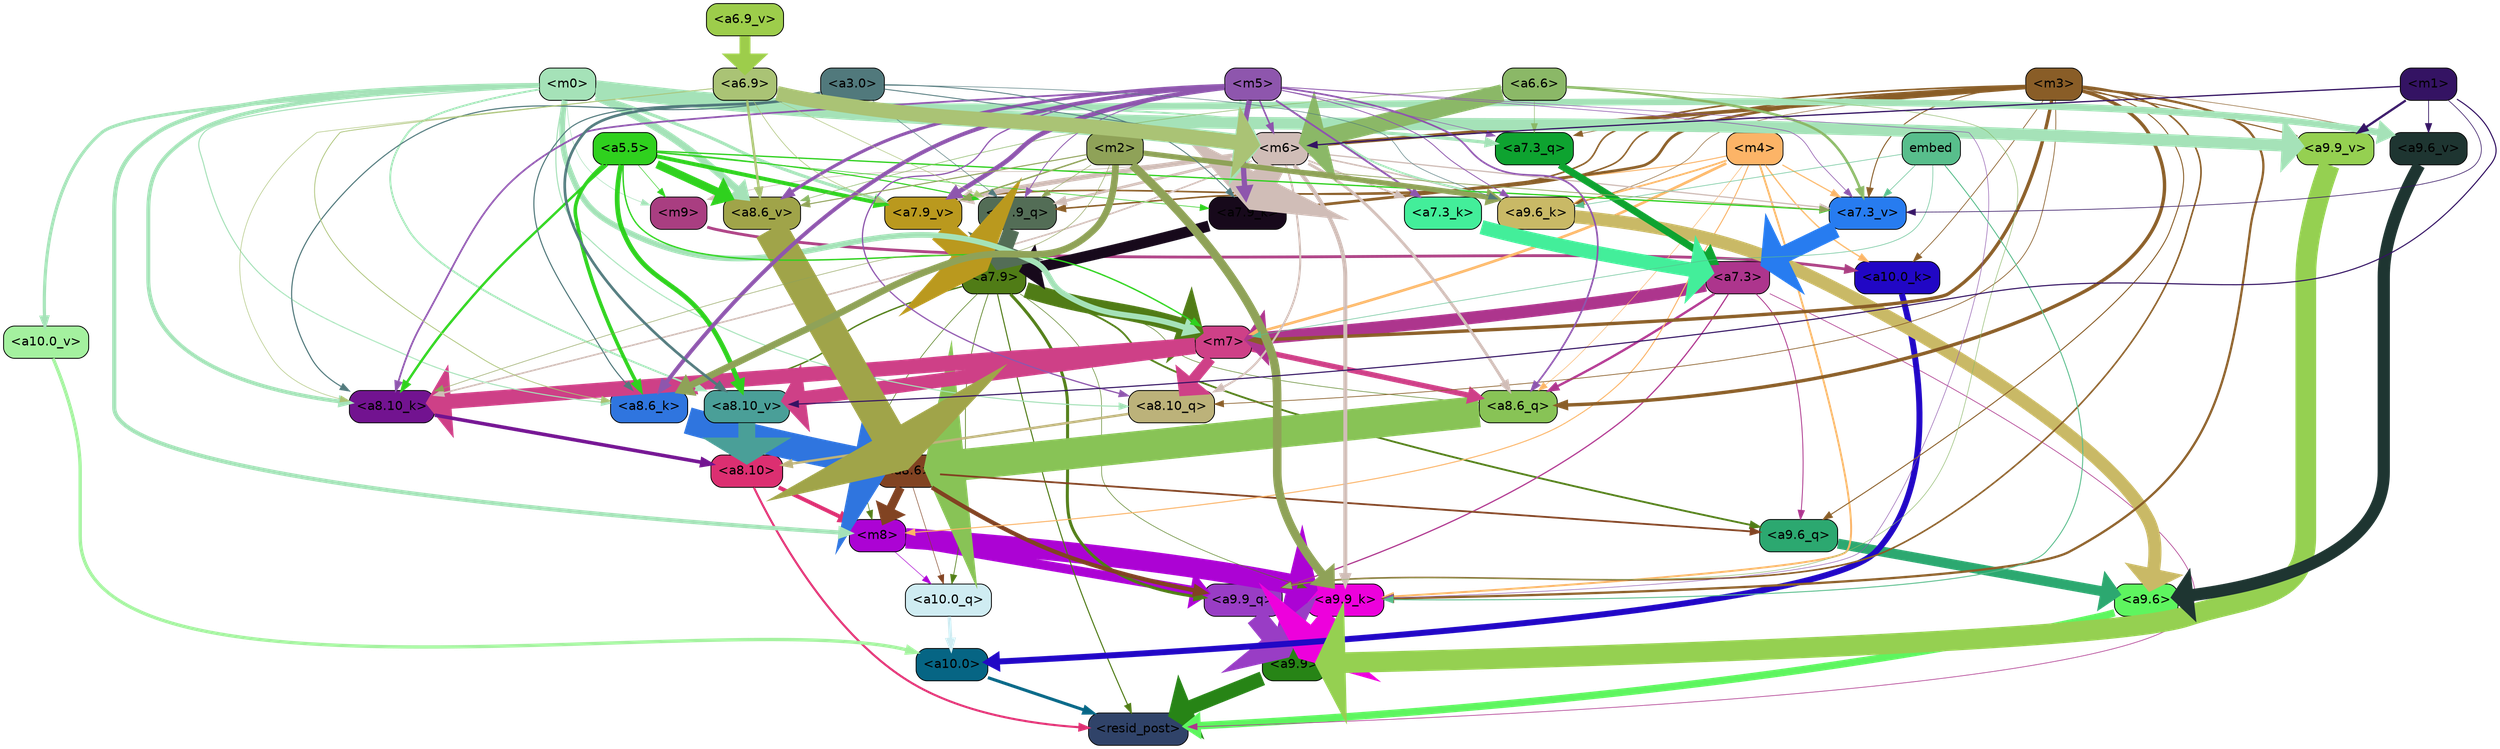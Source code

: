 strict digraph "" {
	graph [bgcolor=transparent,
		layout=dot,
		overlap=false,
		splines=true
	];
	"<a10.0>"	[color=black,
		fillcolor="#066584",
		fontname=Helvetica,
		shape=box,
		style="filled, rounded"];
	"<resid_post>"	[color=black,
		fillcolor="#304369",
		fontname=Helvetica,
		shape=box,
		style="filled, rounded"];
	"<a10.0>" -> "<resid_post>"	[color="#066584",
		penwidth=3.4253244400024414];
	"<a9.9>"	[color=black,
		fillcolor="#278416",
		fontname=Helvetica,
		shape=box,
		style="filled, rounded"];
	"<a9.9>" -> "<resid_post>"	[color="#278416",
		penwidth=16.05378818511963];
	"<a9.6>"	[color=black,
		fillcolor="#5ef55f",
		fontname=Helvetica,
		shape=box,
		style="filled, rounded"];
	"<a9.6>" -> "<resid_post>"	[color="#5ef55f",
		penwidth=8.33797836303711];
	"<a8.10>"	[color=black,
		fillcolor="#dc2f71",
		fontname=Helvetica,
		shape=box,
		style="filled, rounded"];
	"<a8.10>" -> "<resid_post>"	[color="#dc2f71",
		penwidth=2.3390636444091797];
	"<m8>"	[color=black,
		fillcolor="#ac03d4",
		fontname=Helvetica,
		shape=box,
		style="filled, rounded"];
	"<a8.10>" -> "<m8>"	[color="#dc2f71",
		penwidth=4.388927459716797];
	"<a7.9>"	[color=black,
		fillcolor="#507c16",
		fontname=Helvetica,
		shape=box,
		style="filled, rounded"];
	"<a7.9>" -> "<resid_post>"	[color="#507c16",
		penwidth=1.1926651000976562];
	"<a10.0_q>"	[color=black,
		fillcolor="#cfecf2",
		fontname=Helvetica,
		shape=box,
		style="filled, rounded"];
	"<a7.9>" -> "<a10.0_q>"	[color="#507c16",
		penwidth=0.7811813354492188];
	"<a7.9>" -> "<m8>"	[color="#507c16",
		penwidth=0.6738662719726562];
	"<a9.9_q>"	[color=black,
		fillcolor="#993dc5",
		fontname=Helvetica,
		shape=box,
		style="filled, rounded"];
	"<a7.9>" -> "<a9.9_q>"	[color="#507c16",
		penwidth=3.33896541595459];
	"<a9.6_q>"	[color=black,
		fillcolor="#2ca870",
		fontname=Helvetica,
		shape=box,
		style="filled, rounded"];
	"<a7.9>" -> "<a9.6_q>"	[color="#507c16",
		penwidth=2.0531044006347656];
	"<a9.9_k>"	[color=black,
		fillcolor="#ed01dc",
		fontname=Helvetica,
		shape=box,
		style="filled, rounded"];
	"<a7.9>" -> "<a9.9_k>"	[color="#507c16",
		penwidth=0.6];
	"<a8.6_q>"	[color=black,
		fillcolor="#88c356",
		fontname=Helvetica,
		shape=box,
		style="filled, rounded"];
	"<a7.9>" -> "<a8.6_q>"	[color="#507c16",
		penwidth=0.6];
	"<a8.6_k>"	[color=black,
		fillcolor="#2f75df",
		fontname=Helvetica,
		shape=box,
		style="filled, rounded"];
	"<a7.9>" -> "<a8.6_k>"	[color="#507c16",
		penwidth=1.5751152038574219];
	"<m7>"	[color=black,
		fillcolor="#ce4087",
		fontname=Helvetica,
		shape=box,
		style="filled, rounded"];
	"<a7.9>" -> "<m7>"	[color="#507c16",
		penwidth=17.67833709716797];
	"<a7.3>"	[color=black,
		fillcolor="#ad358d",
		fontname=Helvetica,
		shape=box,
		style="filled, rounded"];
	"<a7.3>" -> "<resid_post>"	[color="#ad358d",
		penwidth=0.7339706420898438];
	"<a7.3>" -> "<a9.9_q>"	[color="#ad358d",
		penwidth=1.3609809875488281];
	"<a7.3>" -> "<a9.6_q>"	[color="#ad358d",
		penwidth=0.9587650299072266];
	"<a7.3>" -> "<a8.6_q>"	[color="#ad358d",
		penwidth=2.597522735595703];
	"<a7.3>" -> "<m7>"	[color="#ad358d",
		penwidth=13.925512313842773];
	"<a10.0_q>" -> "<a10.0>"	[color="#cfecf2",
		penwidth=3.861766815185547];
	"<a10.0_k>"	[color=black,
		fillcolor="#2107c5",
		fontname=Helvetica,
		shape=box,
		style="filled, rounded"];
	"<a10.0_k>" -> "<a10.0>"	[color="#2107c5",
		penwidth=6.691814422607422];
	"<a10.0_v>"	[color=black,
		fillcolor="#a4f19f",
		fontname=Helvetica,
		shape=box,
		style="filled, rounded"];
	"<a10.0_v>" -> "<a10.0>"	[color="#a4f19f",
		penwidth=3.703948974609375];
	"<m8>" -> "<a10.0_q>"	[color="#ac03d4",
		penwidth=0.6];
	"<m8>" -> "<a9.9_q>"	[color="#ac03d4",
		penwidth=10.407995223999023];
	"<m8>" -> "<a9.9_k>"	[color="#ac03d4",
		penwidth=22.67278480529785];
	"<a8.6>"	[color=black,
		fillcolor="#814322",
		fontname=Helvetica,
		shape=box,
		style="filled, rounded"];
	"<a8.6>" -> "<a10.0_q>"	[color="#814322",
		penwidth=0.6];
	"<a8.6>" -> "<m8>"	[color="#814322",
		penwidth=9.616483688354492];
	"<a8.6>" -> "<a9.9_q>"	[color="#814322",
		penwidth=4.681654930114746];
	"<a8.6>" -> "<a9.6_q>"	[color="#814322",
		penwidth=2.0046749114990234];
	"<m9>"	[color=black,
		fillcolor="#a93e81",
		fontname=Helvetica,
		shape=box,
		style="filled, rounded"];
	"<m9>" -> "<a10.0_k>"	[color="#a93e81",
		penwidth=3.1536026000976562];
	"<m4>"	[color=black,
		fillcolor="#fcb467",
		fontname=Helvetica,
		shape=box,
		style="filled, rounded"];
	"<m4>" -> "<a10.0_k>"	[color="#fcb467",
		penwidth=1.4532089233398438];
	"<m4>" -> "<m8>"	[color="#fcb467",
		penwidth=1.1121444702148438];
	"<m4>" -> "<a9.9_k>"	[color="#fcb467",
		penwidth=2.1296005249023438];
	"<a9.6_k>"	[color=black,
		fillcolor="#c9b966",
		fontname=Helvetica,
		shape=box,
		style="filled, rounded"];
	"<m4>" -> "<a9.6_k>"	[color="#fcb467",
		penwidth=1.93524169921875];
	"<m4>" -> "<a8.6_q>"	[color="#fcb467",
		penwidth=0.6086311340332031];
	"<m4>" -> "<m7>"	[color="#fcb467",
		penwidth=2.9153175354003906];
	"<a7.9_k>"	[color=black,
		fillcolor="#17091b",
		fontname=Helvetica,
		shape=box,
		style="filled, rounded"];
	"<m4>" -> "<a7.9_k>"	[color="#fcb467",
		penwidth=1.0983266830444336];
	"<a7.3_v>"	[color=black,
		fillcolor="#277cf0",
		fontname=Helvetica,
		shape=box,
		style="filled, rounded"];
	"<m4>" -> "<a7.3_v>"	[color="#fcb467",
		penwidth=1.2746734619140625];
	"<m3>"	[color=black,
		fillcolor="#895d27",
		fontname=Helvetica,
		shape=box,
		style="filled, rounded"];
	"<m3>" -> "<a10.0_k>"	[color="#895d27",
		penwidth=0.8012542724609375];
	"<m6>"	[color=black,
		fillcolor="#d0bdb7",
		fontname=Helvetica,
		shape=box,
		style="filled, rounded"];
	"<m3>" -> "<m6>"	[color="#895d27",
		penwidth=4.0873308181762695];
	"<m3>" -> "<a9.9_q>"	[color="#895d27",
		penwidth=1.8098411560058594];
	"<m3>" -> "<a9.6_q>"	[color="#895d27",
		penwidth=1.0731983184814453];
	"<m3>" -> "<a9.9_k>"	[color="#895d27",
		penwidth=2.538074493408203];
	"<m3>" -> "<a9.6_k>"	[color="#895d27",
		penwidth=0.6];
	"<a9.9_v>"	[color=black,
		fillcolor="#95d051",
		fontname=Helvetica,
		shape=box,
		style="filled, rounded"];
	"<m3>" -> "<a9.9_v>"	[color="#895d27",
		penwidth=1.1908531188964844];
	"<a9.6_v>"	[color=black,
		fillcolor="#1e3531",
		fontname=Helvetica,
		shape=box,
		style="filled, rounded"];
	"<m3>" -> "<a9.6_v>"	[color="#895d27",
		penwidth=0.6];
	"<a8.10_q>"	[color=black,
		fillcolor="#bcb27a",
		fontname=Helvetica,
		shape=box,
		style="filled, rounded"];
	"<m3>" -> "<a8.10_q>"	[color="#895d27",
		penwidth=0.7969093322753906];
	"<m3>" -> "<a8.6_q>"	[color="#895d27",
		penwidth=3.8069801330566406];
	"<m3>" -> "<m7>"	[color="#895d27",
		penwidth=3.7463531494140625];
	"<a7.9_q>"	[color=black,
		fillcolor="#536d56",
		fontname=Helvetica,
		shape=box,
		style="filled, rounded"];
	"<m3>" -> "<a7.9_q>"	[color="#895d27",
		penwidth=1.7077007293701172];
	"<a7.3_q>"	[color=black,
		fillcolor="#0ea330",
		fontname=Helvetica,
		shape=box,
		style="filled, rounded"];
	"<m3>" -> "<a7.3_q>"	[color="#895d27",
		penwidth=0.6810226440429688];
	"<m3>" -> "<a7.9_k>"	[color="#895d27",
		penwidth=3.0535898208618164];
	"<a7.9_v>"	[color=black,
		fillcolor="#ba991e",
		fontname=Helvetica,
		shape=box,
		style="filled, rounded"];
	"<m3>" -> "<a7.9_v>"	[color="#895d27",
		penwidth=1.8027725219726562];
	"<m3>" -> "<a7.3_v>"	[color="#895d27",
		penwidth=1.0946578979492188];
	"<m0>"	[color=black,
		fillcolor="#a5e2b8",
		fontname=Helvetica,
		shape=box,
		style="filled, rounded"];
	"<m0>" -> "<a10.0_v>"	[color="#a5e2b8",
		penwidth=3.520832061767578];
	"<m0>" -> "<m8>"	[color="#a5e2b8",
		penwidth=4.624839782714844];
	"<m0>" -> "<m9>"	[color="#a5e2b8",
		penwidth=0.6];
	"<m0>" -> "<m6>"	[color="#a5e2b8",
		penwidth=18.578011751174927];
	"<m0>" -> "<a9.6_k>"	[color="#a5e2b8",
		penwidth=2.0742149353027344];
	"<m0>" -> "<a9.9_v>"	[color="#a5e2b8",
		penwidth=13.6649169921875];
	"<m0>" -> "<a9.6_v>"	[color="#a5e2b8",
		penwidth=7.575786590576172];
	"<m0>" -> "<a8.10_q>"	[color="#a5e2b8",
		penwidth=1.1731605529785156];
	"<a8.10_k>"	[color=black,
		fillcolor="#721390",
		fontname=Helvetica,
		shape=box,
		style="filled, rounded"];
	"<m0>" -> "<a8.10_k>"	[color="#a5e2b8",
		penwidth=4.350425720214844];
	"<m0>" -> "<a8.6_k>"	[color="#a5e2b8",
		penwidth=1.1486854553222656];
	"<a8.10_v>"	[color=black,
		fillcolor="#4a9f98",
		fontname=Helvetica,
		shape=box,
		style="filled, rounded"];
	"<m0>" -> "<a8.10_v>"	[color="#a5e2b8",
		penwidth=2.0526657104492188];
	"<a8.6_v>"	[color=black,
		fillcolor="#a0a449",
		fontname=Helvetica,
		shape=box,
		style="filled, rounded"];
	"<m0>" -> "<a8.6_v>"	[color="#a5e2b8",
		penwidth=7.951751708984375];
	"<m0>" -> "<m7>"	[color="#a5e2b8",
		penwidth=6.283721923828125];
	"<m0>" -> "<a7.3_q>"	[color="#a5e2b8",
		penwidth=3.6216583251953125];
	"<m0>" -> "<a7.9_v>"	[color="#a5e2b8",
		penwidth=3.447589874267578];
	"<m6>" -> "<m9>"	[color="#d0bdb7",
		penwidth=0.7276992797851562];
	"<m6>" -> "<a9.9_k>"	[color="#d0bdb7",
		penwidth=4.405937194824219];
	"<m6>" -> "<a9.6_k>"	[color="#d0bdb7",
		penwidth=1.6540985107421875];
	"<m6>" -> "<a8.10_q>"	[color="#d0bdb7",
		penwidth=2.2618331909179688];
	"<m6>" -> "<a8.6_q>"	[color="#d0bdb7",
		penwidth=3.241657257080078];
	"<m6>" -> "<a8.10_k>"	[color="#d0bdb7",
		penwidth=1.733642578125];
	"<m6>" -> "<a7.9_q>"	[color="#d0bdb7",
		penwidth=2.9651412963867188];
	"<m6>" -> "<a7.9_k>"	[color="#d0bdb7",
		penwidth=29.52049446105957];
	"<a7.3_k>"	[color=black,
		fillcolor="#43ee9a",
		fontname=Helvetica,
		shape=box,
		style="filled, rounded"];
	"<m6>" -> "<a7.3_k>"	[color="#d0bdb7",
		penwidth=1.8433246612548828];
	"<m6>" -> "<a7.9_v>"	[color="#d0bdb7",
		penwidth=5.381137847900391];
	"<m6>" -> "<a7.3_v>"	[color="#d0bdb7",
		penwidth=1.3778877258300781];
	"<a5.5>"	[color=black,
		fillcolor="#2fd11e",
		fontname=Helvetica,
		shape=box,
		style="filled, rounded"];
	"<a5.5>" -> "<m9>"	[color="#2fd11e",
		penwidth=0.6];
	"<a5.5>" -> "<a8.10_k>"	[color="#2fd11e",
		penwidth=2.6749038696289062];
	"<a5.5>" -> "<a8.6_k>"	[color="#2fd11e",
		penwidth=3.9810218811035156];
	"<a5.5>" -> "<a8.10_v>"	[color="#2fd11e",
		penwidth=5.2978057861328125];
	"<a5.5>" -> "<a8.6_v>"	[color="#2fd11e",
		penwidth=9.177913665771484];
	"<a5.5>" -> "<m7>"	[color="#2fd11e",
		penwidth=1.5525360107421875];
	"<a5.5>" -> "<a7.9_q>"	[color="#2fd11e",
		penwidth=1.22930908203125];
	"<a5.5>" -> "<a7.9_k>"	[color="#2fd11e",
		penwidth=0.6708955764770508];
	"<a5.5>" -> "<a7.9_v>"	[color="#2fd11e",
		penwidth=4.432796478271484];
	"<a5.5>" -> "<a7.3_v>"	[color="#2fd11e",
		penwidth=1.4417800903320312];
	"<a9.9_q>" -> "<a9.9>"	[color="#993dc5",
		penwidth=23.20368194580078];
	"<a9.6_q>" -> "<a9.6>"	[color="#2ca870",
		penwidth=11.181507110595703];
	"<a9.9_k>" -> "<a9.9>"	[color="#ed01dc",
		penwidth=26.641464233398438];
	"<a9.6_k>" -> "<a9.6>"	[color="#c9b966",
		penwidth=14.532459259033203];
	"<a9.9_v>" -> "<a9.9>"	[color="#95d051",
		penwidth=23.02225112915039];
	"<a9.6_v>" -> "<a9.6>"	[color="#1e3531",
		penwidth=13.634431838989258];
	"<a6.6>"	[color=black,
		fillcolor="#8bb867",
		fontname=Helvetica,
		shape=box,
		style="filled, rounded"];
	"<a6.6>" -> "<m6>"	[color="#8bb867",
		penwidth=19.58005142211914];
	"<a6.6>" -> "<a9.9_q>"	[color="#8bb867",
		penwidth=0.6];
	"<a6.6>" -> "<a8.6_v>"	[color="#8bb867",
		penwidth=0.6731643676757812];
	"<a6.6>" -> "<a7.3_q>"	[color="#8bb867",
		penwidth=0.6];
	"<a6.6>" -> "<a7.3_v>"	[color="#8bb867",
		penwidth=2.8381996154785156];
	"<m5>"	[color=black,
		fillcolor="#8e56ad",
		fontname=Helvetica,
		shape=box,
		style="filled, rounded"];
	"<m5>" -> "<m6>"	[color="#8e56ad",
		penwidth=1.7808427810668945];
	"<m5>" -> "<a9.9_k>"	[color="#8e56ad",
		penwidth=0.6];
	"<m5>" -> "<a9.6_k>"	[color="#8e56ad",
		penwidth=0.9087238311767578];
	"<m5>" -> "<a8.10_q>"	[color="#8e56ad",
		penwidth=1.3886604309082031];
	"<m5>" -> "<a8.6_q>"	[color="#8e56ad",
		penwidth=1.8975334167480469];
	"<m5>" -> "<a8.10_k>"	[color="#8e56ad",
		penwidth=1.9560012817382812];
	"<m5>" -> "<a8.6_k>"	[color="#8e56ad",
		penwidth=4.4348602294921875];
	"<m5>" -> "<a8.6_v>"	[color="#8e56ad",
		penwidth=3.547332763671875];
	"<m5>" -> "<a7.9_q>"	[color="#8e56ad",
		penwidth=0.9239292144775391];
	"<m5>" -> "<a7.3_q>"	[color="#8e56ad",
		penwidth=0.6050910949707031];
	"<m5>" -> "<a7.9_k>"	[color="#8e56ad",
		penwidth=5.895898818969727];
	"<m5>" -> "<a7.3_k>"	[color="#8e56ad",
		penwidth=2.047999382019043];
	"<m5>" -> "<a7.9_v>"	[color="#8e56ad",
		penwidth=5.163473129272461];
	"<m5>" -> "<a7.3_v>"	[color="#8e56ad",
		penwidth=0.7120857238769531];
	"<m2>"	[color=black,
		fillcolor="#8fa258",
		fontname=Helvetica,
		shape=box,
		style="filled, rounded"];
	"<m2>" -> "<a9.9_k>"	[color="#8fa258",
		penwidth=9.546476364135742];
	"<m2>" -> "<a9.6_k>"	[color="#8fa258",
		penwidth=5.765581130981445];
	"<m2>" -> "<a8.10_k>"	[color="#8fa258",
		penwidth=0.6];
	"<m2>" -> "<a8.6_k>"	[color="#8fa258",
		penwidth=7.5130767822265625];
	"<m2>" -> "<a8.6_v>"	[color="#8fa258",
		penwidth=1.1399917602539062];
	"<m2>" -> "<a7.9_q>"	[color="#8fa258",
		penwidth=0.6];
	"<m2>" -> "<a7.9_v>"	[color="#8fa258",
		penwidth=1.5795440673828125];
	"<m2>" -> "<a7.3_v>"	[color="#8fa258",
		penwidth=0.8394660949707031];
	embed	[color=black,
		fillcolor="#58be8c",
		fontname=Helvetica,
		shape=box,
		style="filled, rounded"];
	embed -> "<a9.9_k>"	[color="#58be8c",
		penwidth=1.044057846069336];
	embed -> "<a9.6_k>"	[color="#58be8c",
		penwidth=0.6];
	embed -> "<m7>"	[color="#58be8c",
		penwidth=0.6];
	embed -> "<a7.3_v>"	[color="#58be8c",
		penwidth=0.6];
	"<a3.0>"	[color=black,
		fillcolor="#51797c",
		fontname=Helvetica,
		shape=box,
		style="filled, rounded"];
	"<a3.0>" -> "<m6>"	[color="#51797c",
		penwidth=0.9893608093261719];
	"<a3.0>" -> "<a9.6_k>"	[color="#51797c",
		penwidth=0.6];
	"<a3.0>" -> "<a8.10_k>"	[color="#51797c",
		penwidth=1.2375259399414062];
	"<a3.0>" -> "<a8.6_k>"	[color="#51797c",
		penwidth=1.2278594970703125];
	"<a3.0>" -> "<a8.10_v>"	[color="#51797c",
		penwidth=2.9724464416503906];
	"<a3.0>" -> "<a7.9_q>"	[color="#51797c",
		penwidth=0.6];
	"<a3.0>" -> "<a7.9_k>"	[color="#51797c",
		penwidth=0.9558658599853516];
	"<m1>"	[color=black,
		fillcolor="#341363",
		fontname=Helvetica,
		shape=box,
		style="filled, rounded"];
	"<m1>" -> "<m6>"	[color="#341363",
		penwidth=1.3794612884521484];
	"<m1>" -> "<a9.9_v>"	[color="#341363",
		penwidth=2.484710693359375];
	"<m1>" -> "<a9.6_v>"	[color="#341363",
		penwidth=0.8296928405761719];
	"<m1>" -> "<a8.10_v>"	[color="#341363",
		penwidth=1.2231903076171875];
	"<m1>" -> "<a7.3_v>"	[color="#341363",
		penwidth=0.7203178405761719];
	"<a8.10_q>" -> "<a8.10>"	[color="#bcb27a",
		penwidth=2.6974411010742188];
	"<a8.6_q>" -> "<a8.6>"	[color="#88c356",
		penwidth=34.91962909698486];
	"<a8.10_k>" -> "<a8.10>"	[color="#721390",
		penwidth=3.9815139770507812];
	"<a8.6_k>" -> "<a8.6>"	[color="#2f75df",
		penwidth=30.12779998779297];
	"<a8.10_v>" -> "<a8.10>"	[color="#4a9f98",
		penwidth=18.80433464050293];
	"<a8.6_v>" -> "<a8.6>"	[color="#a0a449",
		penwidth=37.04597568511963];
	"<m7>" -> "<a8.10_q>"	[color="#ce4087",
		penwidth=12.189899444580078];
	"<m7>" -> "<a8.6_q>"	[color="#ce4087",
		penwidth=5.949329376220703];
	"<m7>" -> "<a8.10_k>"	[color="#ce4087",
		penwidth=16.634174346923828];
	"<m7>" -> "<a8.6_k>"	[color="#ce4087",
		penwidth=1.4160232543945312];
	"<m7>" -> "<a8.10_v>"	[color="#ce4087",
		penwidth=15.893604278564453];
	"<a6.9>"	[color=black,
		fillcolor="#aac375",
		fontname=Helvetica,
		shape=box,
		style="filled, rounded"];
	"<a6.9>" -> "<m6>"	[color="#aac375",
		penwidth=16.39166831970215];
	"<a6.9>" -> "<a8.10_k>"	[color="#aac375",
		penwidth=0.6];
	"<a6.9>" -> "<a8.6_k>"	[color="#aac375",
		penwidth=0.8667373657226562];
	"<a6.9>" -> "<a8.6_v>"	[color="#aac375",
		penwidth=2.8011817932128906];
	"<a6.9>" -> "<a7.9_q>"	[color="#aac375",
		penwidth=0.6];
	"<a6.9>" -> "<a7.9_v>"	[color="#aac375",
		penwidth=0.6784553527832031];
	"<a7.9_q>" -> "<a7.9>"	[color="#536d56",
		penwidth=17.651885986328125];
	"<a7.3_q>" -> "<a7.3>"	[color="#0ea330",
		penwidth=7.866306304931641];
	"<a7.9_k>" -> "<a7.9>"	[color="#17091b",
		penwidth=12.17039680480957];
	"<a7.3_k>" -> "<a7.3>"	[color="#43ee9a",
		penwidth=16.016246795654297];
	"<a7.9_v>" -> "<a7.9>"	[color="#ba991e",
		penwidth=29.394658088684082];
	"<a7.3_v>" -> "<a7.3>"	[color="#277cf0",
		penwidth=19.01776695251465];
	"<a6.9_v>"	[color=black,
		fillcolor="#9dcd4b",
		fontname=Helvetica,
		shape=box,
		style="filled, rounded"];
	"<a6.9_v>" -> "<a6.9>"	[color="#9dcd4b",
		penwidth=12.179949760437012];
}
